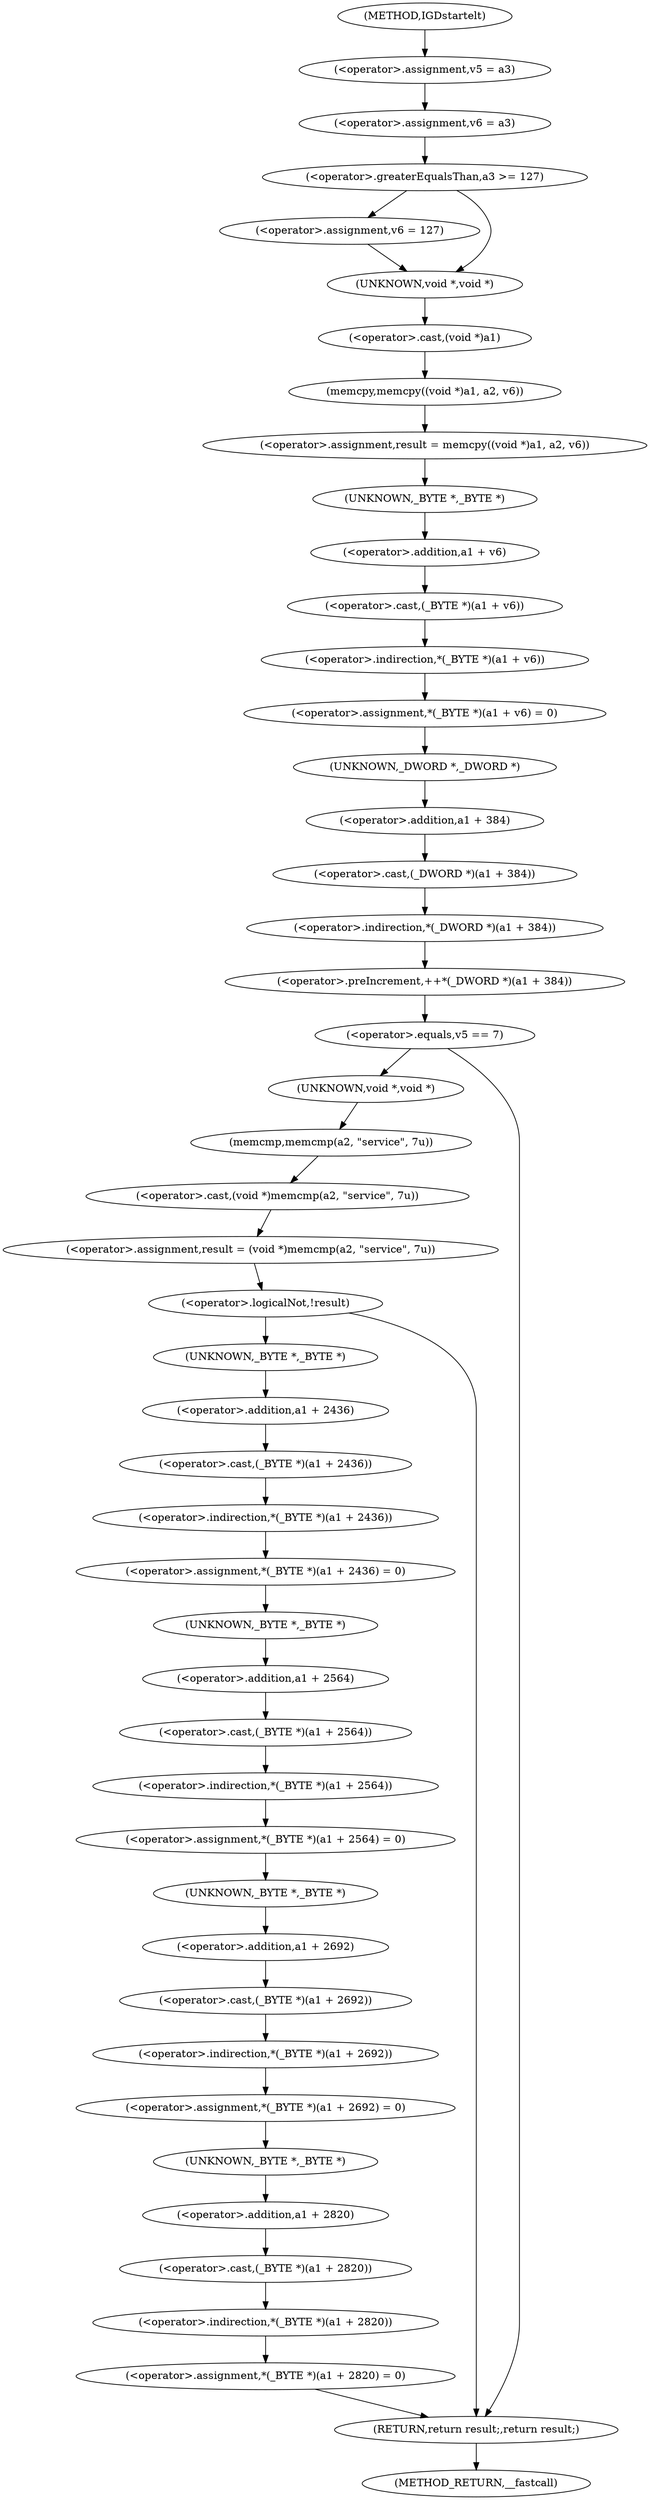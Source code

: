 digraph IGDstartelt {  
"1000112" [label = "(<operator>.assignment,v5 = a3)" ]
"1000115" [label = "(<operator>.assignment,v6 = a3)" ]
"1000119" [label = "(<operator>.greaterEqualsThan,a3 >= 127)" ]
"1000122" [label = "(<operator>.assignment,v6 = 127)" ]
"1000125" [label = "(<operator>.assignment,result = memcpy((void *)a1, a2, v6))" ]
"1000127" [label = "(memcpy,memcpy((void *)a1, a2, v6))" ]
"1000128" [label = "(<operator>.cast,(void *)a1)" ]
"1000129" [label = "(UNKNOWN,void *,void *)" ]
"1000133" [label = "(<operator>.assignment,*(_BYTE *)(a1 + v6) = 0)" ]
"1000134" [label = "(<operator>.indirection,*(_BYTE *)(a1 + v6))" ]
"1000135" [label = "(<operator>.cast,(_BYTE *)(a1 + v6))" ]
"1000136" [label = "(UNKNOWN,_BYTE *,_BYTE *)" ]
"1000137" [label = "(<operator>.addition,a1 + v6)" ]
"1000141" [label = "(<operator>.preIncrement,++*(_DWORD *)(a1 + 384))" ]
"1000142" [label = "(<operator>.indirection,*(_DWORD *)(a1 + 384))" ]
"1000143" [label = "(<operator>.cast,(_DWORD *)(a1 + 384))" ]
"1000144" [label = "(UNKNOWN,_DWORD *,_DWORD *)" ]
"1000145" [label = "(<operator>.addition,a1 + 384)" ]
"1000149" [label = "(<operator>.equals,v5 == 7)" ]
"1000153" [label = "(<operator>.assignment,result = (void *)memcmp(a2, \"service\", 7u))" ]
"1000155" [label = "(<operator>.cast,(void *)memcmp(a2, \"service\", 7u))" ]
"1000156" [label = "(UNKNOWN,void *,void *)" ]
"1000157" [label = "(memcmp,memcmp(a2, \"service\", 7u))" ]
"1000162" [label = "(<operator>.logicalNot,!result)" ]
"1000165" [label = "(<operator>.assignment,*(_BYTE *)(a1 + 2436) = 0)" ]
"1000166" [label = "(<operator>.indirection,*(_BYTE *)(a1 + 2436))" ]
"1000167" [label = "(<operator>.cast,(_BYTE *)(a1 + 2436))" ]
"1000168" [label = "(UNKNOWN,_BYTE *,_BYTE *)" ]
"1000169" [label = "(<operator>.addition,a1 + 2436)" ]
"1000173" [label = "(<operator>.assignment,*(_BYTE *)(a1 + 2564) = 0)" ]
"1000174" [label = "(<operator>.indirection,*(_BYTE *)(a1 + 2564))" ]
"1000175" [label = "(<operator>.cast,(_BYTE *)(a1 + 2564))" ]
"1000176" [label = "(UNKNOWN,_BYTE *,_BYTE *)" ]
"1000177" [label = "(<operator>.addition,a1 + 2564)" ]
"1000181" [label = "(<operator>.assignment,*(_BYTE *)(a1 + 2692) = 0)" ]
"1000182" [label = "(<operator>.indirection,*(_BYTE *)(a1 + 2692))" ]
"1000183" [label = "(<operator>.cast,(_BYTE *)(a1 + 2692))" ]
"1000184" [label = "(UNKNOWN,_BYTE *,_BYTE *)" ]
"1000185" [label = "(<operator>.addition,a1 + 2692)" ]
"1000189" [label = "(<operator>.assignment,*(_BYTE *)(a1 + 2820) = 0)" ]
"1000190" [label = "(<operator>.indirection,*(_BYTE *)(a1 + 2820))" ]
"1000191" [label = "(<operator>.cast,(_BYTE *)(a1 + 2820))" ]
"1000192" [label = "(UNKNOWN,_BYTE *,_BYTE *)" ]
"1000193" [label = "(<operator>.addition,a1 + 2820)" ]
"1000197" [label = "(RETURN,return result;,return result;)" ]
"1000104" [label = "(METHOD,IGDstartelt)" ]
"1000199" [label = "(METHOD_RETURN,__fastcall)" ]
  "1000112" -> "1000115" 
  "1000115" -> "1000119" 
  "1000119" -> "1000122" 
  "1000119" -> "1000129" 
  "1000122" -> "1000129" 
  "1000125" -> "1000136" 
  "1000127" -> "1000125" 
  "1000128" -> "1000127" 
  "1000129" -> "1000128" 
  "1000133" -> "1000144" 
  "1000134" -> "1000133" 
  "1000135" -> "1000134" 
  "1000136" -> "1000137" 
  "1000137" -> "1000135" 
  "1000141" -> "1000149" 
  "1000142" -> "1000141" 
  "1000143" -> "1000142" 
  "1000144" -> "1000145" 
  "1000145" -> "1000143" 
  "1000149" -> "1000156" 
  "1000149" -> "1000197" 
  "1000153" -> "1000162" 
  "1000155" -> "1000153" 
  "1000156" -> "1000157" 
  "1000157" -> "1000155" 
  "1000162" -> "1000168" 
  "1000162" -> "1000197" 
  "1000165" -> "1000176" 
  "1000166" -> "1000165" 
  "1000167" -> "1000166" 
  "1000168" -> "1000169" 
  "1000169" -> "1000167" 
  "1000173" -> "1000184" 
  "1000174" -> "1000173" 
  "1000175" -> "1000174" 
  "1000176" -> "1000177" 
  "1000177" -> "1000175" 
  "1000181" -> "1000192" 
  "1000182" -> "1000181" 
  "1000183" -> "1000182" 
  "1000184" -> "1000185" 
  "1000185" -> "1000183" 
  "1000189" -> "1000197" 
  "1000190" -> "1000189" 
  "1000191" -> "1000190" 
  "1000192" -> "1000193" 
  "1000193" -> "1000191" 
  "1000197" -> "1000199" 
  "1000104" -> "1000112" 
}
